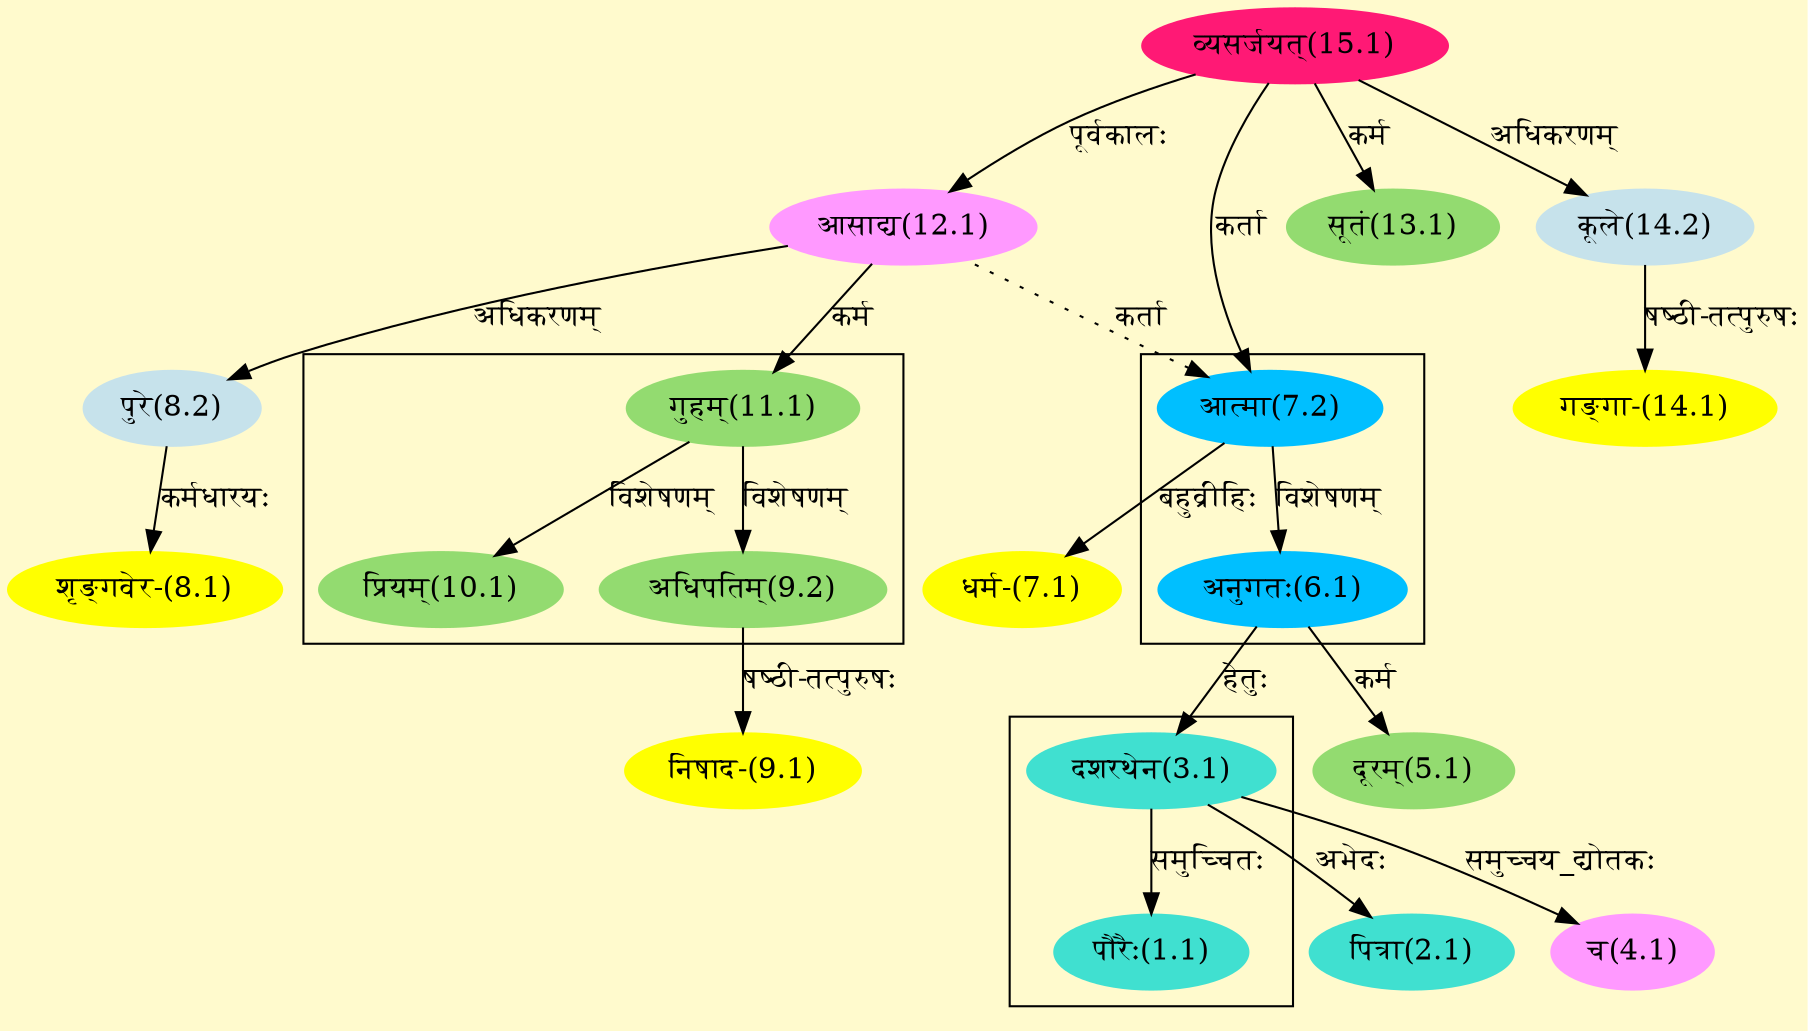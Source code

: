 digraph G{
rankdir=BT;
 compound=true;
 bgcolor="lemonchiffon1";

subgraph cluster_1{
Node1_1 [style=filled, color="#40E0D0" label = "पौरैः(1.1)"]
Node3_1 [style=filled, color="#40E0D0" label = "दशरथेन(3.1)"]

}

subgraph cluster_2{
Node6_1 [style=filled, color="#00BFFF" label = "अनुगतः(6.1)"]
Node7_2 [style=filled, color="#00BFFF" label = "आत्मा(7.2)"]

}

subgraph cluster_3{
Node9_2 [style=filled, color="#93DB70" label = "अधिपतिम्(9.2)"]
Node11_1 [style=filled, color="#93DB70" label = "गुहम्(11.1)"]
Node10_1 [style=filled, color="#93DB70" label = "प्रियम्(10.1)"]

}
Node2_1 [style=filled, color="#40E0D0" label = "पित्रा(2.1)"]
Node3_1 [style=filled, color="#40E0D0" label = "दशरथेन(3.1)"]
Node6_1 [style=filled, color="#00BFFF" label = "अनुगतः(6.1)"]
Node4_1 [style=filled, color="#FF99FF" label = "च(4.1)"]
Node5_1 [style=filled, color="#93DB70" label = "दूरम्(5.1)"]
Node7_1 [style=filled, color="#FFFF00" label = "धर्म-(7.1)"]
Node7_2 [style=filled, color="#00BFFF" label = "आत्मा(7.2)"]
Node15_1 [style=filled, color="#FF1975" label = "व्यसर्जयत्(15.1)"]
Node12_1 [style=filled, color="#FF99FF" label = "आसाद्य(12.1)"]
Node8_1 [style=filled, color="#FFFF00" label = "शृङ्गवेर-(8.1)"]
Node8_2 [style=filled, color="#C6E2EB" label = "पुरे(8.2)"]
Node9_1 [style=filled, color="#FFFF00" label = "निषाद-(9.1)"]
Node9_2 [style=filled, color="#93DB70" label = "अधिपतिम्(9.2)"]
Node11_1 [style=filled, color="#93DB70" label = "गुहम्(11.1)"]
Node13_1 [style=filled, color="#93DB70" label = "सूतं(13.1)"]
Node14_1 [style=filled, color="#FFFF00" label = "गङ्गा-(14.1)"]
Node14_2 [style=filled, color="#C6E2EB" label = "कूले(14.2)"]
/* Start of Relations section */

Node1_1 -> Node3_1 [  label="समुच्चितः"  dir="back" ]
Node2_1 -> Node3_1 [  label="अभेदः"  dir="back" ]
Node3_1 -> Node6_1 [  label="हेतुः"  dir="back" ]
Node4_1 -> Node3_1 [  label="समुच्चय_द्योतकः"  dir="back" ]
Node5_1 -> Node6_1 [  label="कर्म"  dir="back" ]
Node6_1 -> Node7_2 [  label="विशेषणम्"  dir="back" ]
Node7_1 -> Node7_2 [  label="बहुव्रीहिः"  dir="back" ]
Node7_2 -> Node15_1 [  label="कर्ता"  dir="back" ]
Node7_2 -> Node12_1 [ style=dotted label="कर्ता"  dir="back" ]
Node8_1 -> Node8_2 [  label="कर्मधारयः"  dir="back" ]
Node8_2 -> Node12_1 [  label="अधिकरणम्"  dir="back" ]
Node9_1 -> Node9_2 [  label="षष्ठी-तत्पुरुषः"  dir="back" ]
Node9_2 -> Node11_1 [  label="विशेषणम्"  dir="back" ]
Node10_1 -> Node11_1 [  label="विशेषणम्"  dir="back" ]
Node11_1 -> Node12_1 [  label="कर्म"  dir="back" ]
Node12_1 -> Node15_1 [  label="पूर्वकालः"  dir="back" ]
Node13_1 -> Node15_1 [  label="कर्म"  dir="back" ]
Node14_1 -> Node14_2 [  label="षष्ठी-तत्पुरुषः"  dir="back" ]
Node14_2 -> Node15_1 [  label="अधिकरणम्"  dir="back" ]
}
